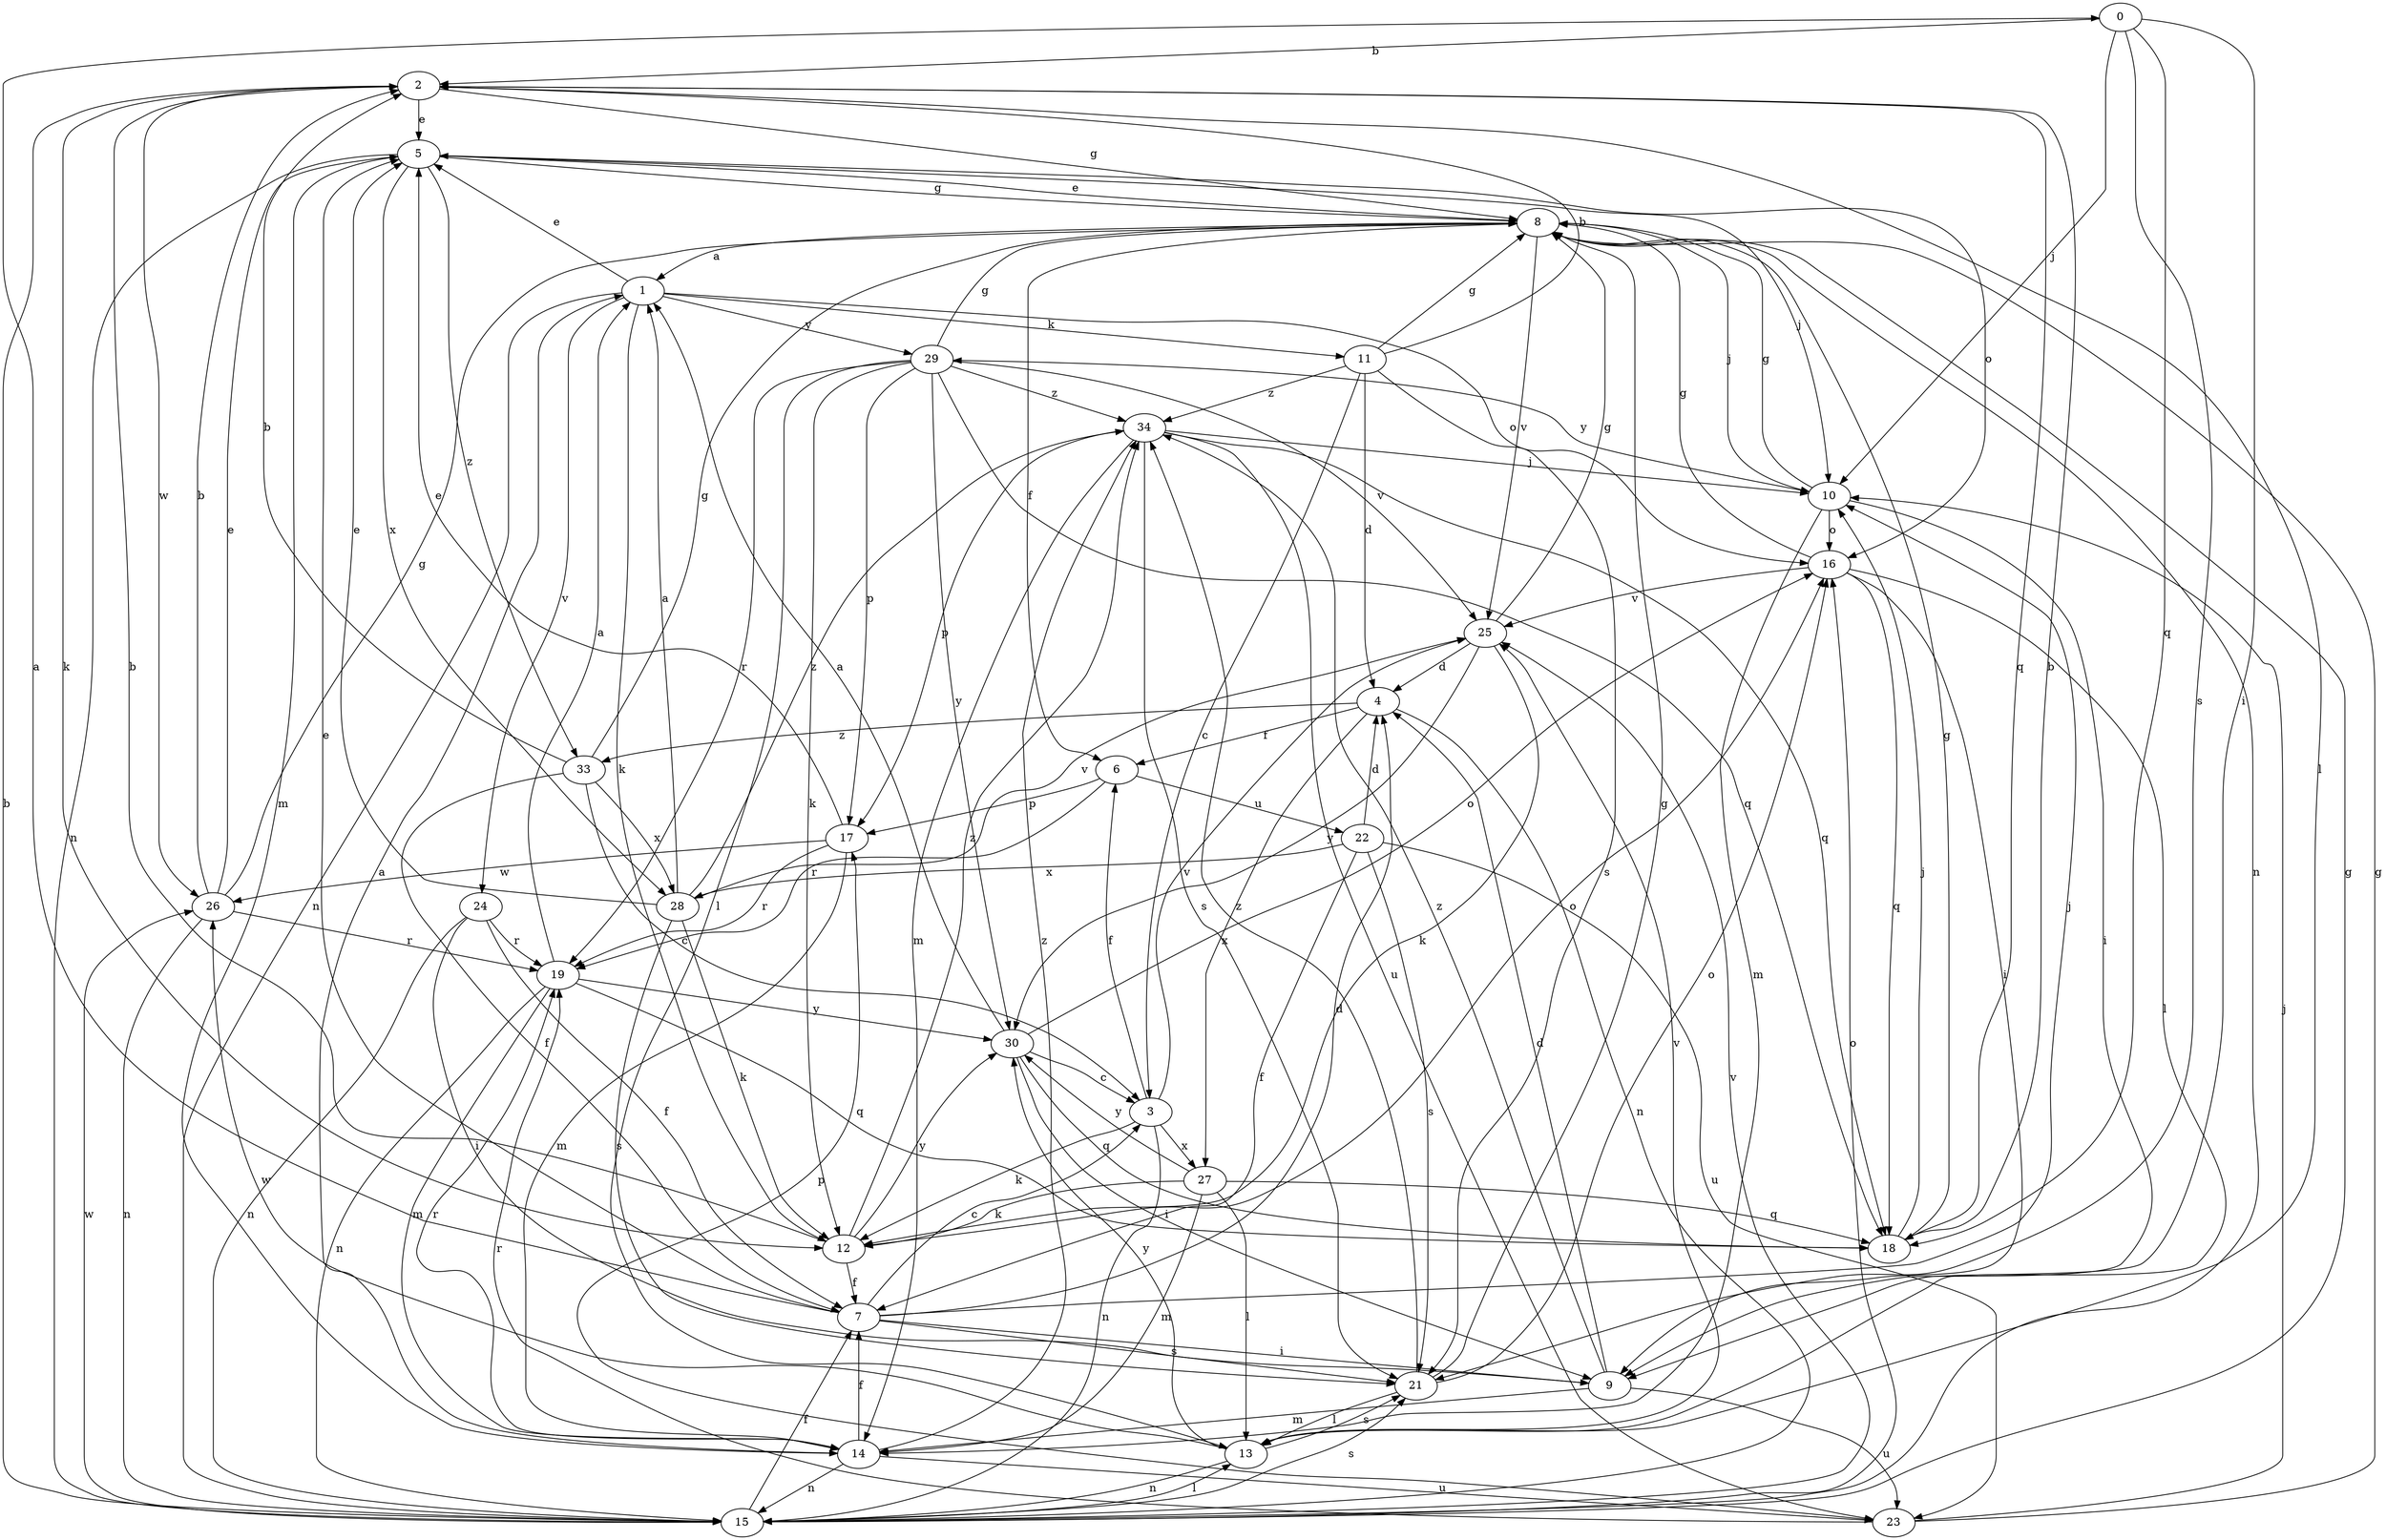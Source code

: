strict digraph  {
0;
1;
2;
3;
4;
5;
6;
7;
8;
9;
10;
11;
12;
13;
14;
15;
16;
17;
18;
19;
21;
22;
23;
24;
25;
26;
27;
28;
29;
30;
33;
34;
0 -> 2  [label=b];
0 -> 9  [label=i];
0 -> 10  [label=j];
0 -> 18  [label=q];
0 -> 21  [label=s];
1 -> 5  [label=e];
1 -> 11  [label=k];
1 -> 12  [label=k];
1 -> 15  [label=n];
1 -> 16  [label=o];
1 -> 24  [label=v];
1 -> 29  [label=y];
2 -> 5  [label=e];
2 -> 8  [label=g];
2 -> 12  [label=k];
2 -> 13  [label=l];
2 -> 18  [label=q];
2 -> 26  [label=w];
3 -> 6  [label=f];
3 -> 12  [label=k];
3 -> 15  [label=n];
3 -> 25  [label=v];
3 -> 27  [label=x];
4 -> 6  [label=f];
4 -> 15  [label=n];
4 -> 27  [label=x];
4 -> 33  [label=z];
5 -> 8  [label=g];
5 -> 10  [label=j];
5 -> 14  [label=m];
5 -> 15  [label=n];
5 -> 16  [label=o];
5 -> 28  [label=x];
5 -> 33  [label=z];
6 -> 17  [label=p];
6 -> 19  [label=r];
6 -> 22  [label=u];
7 -> 0  [label=a];
7 -> 3  [label=c];
7 -> 4  [label=d];
7 -> 5  [label=e];
7 -> 9  [label=i];
7 -> 10  [label=j];
7 -> 21  [label=s];
8 -> 1  [label=a];
8 -> 5  [label=e];
8 -> 6  [label=f];
8 -> 10  [label=j];
8 -> 15  [label=n];
8 -> 25  [label=v];
9 -> 4  [label=d];
9 -> 14  [label=m];
9 -> 23  [label=u];
9 -> 34  [label=z];
10 -> 8  [label=g];
10 -> 9  [label=i];
10 -> 14  [label=m];
10 -> 16  [label=o];
10 -> 29  [label=y];
11 -> 2  [label=b];
11 -> 3  [label=c];
11 -> 4  [label=d];
11 -> 8  [label=g];
11 -> 21  [label=s];
11 -> 34  [label=z];
12 -> 2  [label=b];
12 -> 7  [label=f];
12 -> 16  [label=o];
12 -> 30  [label=y];
12 -> 34  [label=z];
13 -> 15  [label=n];
13 -> 21  [label=s];
13 -> 25  [label=v];
13 -> 26  [label=w];
13 -> 30  [label=y];
14 -> 1  [label=a];
14 -> 7  [label=f];
14 -> 15  [label=n];
14 -> 19  [label=r];
14 -> 23  [label=u];
14 -> 34  [label=z];
15 -> 2  [label=b];
15 -> 7  [label=f];
15 -> 8  [label=g];
15 -> 13  [label=l];
15 -> 16  [label=o];
15 -> 21  [label=s];
15 -> 25  [label=v];
15 -> 26  [label=w];
16 -> 8  [label=g];
16 -> 9  [label=i];
16 -> 13  [label=l];
16 -> 18  [label=q];
16 -> 25  [label=v];
17 -> 5  [label=e];
17 -> 14  [label=m];
17 -> 19  [label=r];
17 -> 26  [label=w];
18 -> 2  [label=b];
18 -> 8  [label=g];
18 -> 10  [label=j];
19 -> 1  [label=a];
19 -> 14  [label=m];
19 -> 15  [label=n];
19 -> 18  [label=q];
19 -> 30  [label=y];
21 -> 8  [label=g];
21 -> 13  [label=l];
21 -> 16  [label=o];
21 -> 34  [label=z];
22 -> 4  [label=d];
22 -> 7  [label=f];
22 -> 21  [label=s];
22 -> 23  [label=u];
22 -> 28  [label=x];
23 -> 8  [label=g];
23 -> 10  [label=j];
23 -> 17  [label=p];
23 -> 19  [label=r];
24 -> 7  [label=f];
24 -> 9  [label=i];
24 -> 15  [label=n];
24 -> 19  [label=r];
25 -> 4  [label=d];
25 -> 8  [label=g];
25 -> 12  [label=k];
25 -> 30  [label=y];
26 -> 2  [label=b];
26 -> 5  [label=e];
26 -> 8  [label=g];
26 -> 15  [label=n];
26 -> 19  [label=r];
27 -> 12  [label=k];
27 -> 13  [label=l];
27 -> 14  [label=m];
27 -> 18  [label=q];
27 -> 30  [label=y];
28 -> 1  [label=a];
28 -> 5  [label=e];
28 -> 12  [label=k];
28 -> 21  [label=s];
28 -> 25  [label=v];
28 -> 34  [label=z];
29 -> 8  [label=g];
29 -> 12  [label=k];
29 -> 13  [label=l];
29 -> 17  [label=p];
29 -> 18  [label=q];
29 -> 19  [label=r];
29 -> 25  [label=v];
29 -> 30  [label=y];
29 -> 34  [label=z];
30 -> 1  [label=a];
30 -> 3  [label=c];
30 -> 9  [label=i];
30 -> 16  [label=o];
30 -> 18  [label=q];
33 -> 2  [label=b];
33 -> 3  [label=c];
33 -> 7  [label=f];
33 -> 8  [label=g];
33 -> 28  [label=x];
34 -> 10  [label=j];
34 -> 14  [label=m];
34 -> 17  [label=p];
34 -> 18  [label=q];
34 -> 21  [label=s];
34 -> 23  [label=u];
}
